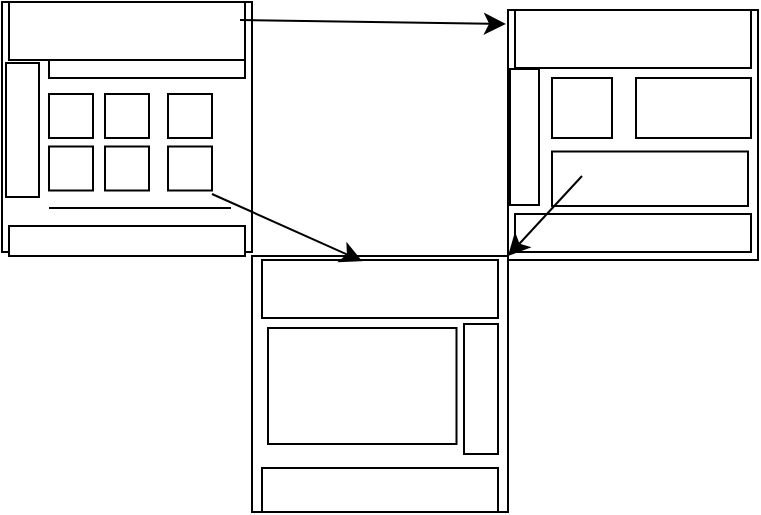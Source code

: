 <mxfile version="22.1.11" type="github">
  <diagram name="Page-1" id="2bnEpL4pz7nwndURoEGw">
    <mxGraphModel dx="522" dy="587" grid="0" gridSize="10" guides="1" tooltips="1" connect="1" arrows="1" fold="1" page="0" pageScale="1" pageWidth="850" pageHeight="1100" math="0" shadow="0">
      <root>
        <mxCell id="0" />
        <mxCell id="1" parent="0" />
        <mxCell id="BXSGwisui3tPZK8ptayI-1" value="" style="whiteSpace=wrap;html=1;aspect=fixed;fontSize=16;" vertex="1" parent="1">
          <mxGeometry x="262" y="43" width="125" height="125" as="geometry" />
        </mxCell>
        <mxCell id="BXSGwisui3tPZK8ptayI-3" value="" style="whiteSpace=wrap;html=1;aspect=fixed;fontSize=16;" vertex="1" parent="1">
          <mxGeometry x="134" y="166" width="128" height="128" as="geometry" />
        </mxCell>
        <mxCell id="BXSGwisui3tPZK8ptayI-4" value="" style="whiteSpace=wrap;html=1;aspect=fixed;fontSize=16;" vertex="1" parent="1">
          <mxGeometry x="9" y="39" width="125" height="125" as="geometry" />
        </mxCell>
        <mxCell id="BXSGwisui3tPZK8ptayI-5" value="" style="rounded=0;whiteSpace=wrap;html=1;fontSize=16;" vertex="1" parent="1">
          <mxGeometry x="12.5" y="39" width="118" height="29" as="geometry" />
        </mxCell>
        <mxCell id="BXSGwisui3tPZK8ptayI-6" value="" style="rounded=0;whiteSpace=wrap;html=1;fontSize=16;" vertex="1" parent="1">
          <mxGeometry x="139" y="168" width="118" height="29" as="geometry" />
        </mxCell>
        <mxCell id="BXSGwisui3tPZK8ptayI-7" value="" style="rounded=0;whiteSpace=wrap;html=1;fontSize=16;" vertex="1" parent="1">
          <mxGeometry x="265.5" y="43" width="118" height="29" as="geometry" />
        </mxCell>
        <mxCell id="BXSGwisui3tPZK8ptayI-8" value="" style="rounded=0;whiteSpace=wrap;html=1;fontSize=16;" vertex="1" parent="1">
          <mxGeometry x="139" y="272" width="118" height="22" as="geometry" />
        </mxCell>
        <mxCell id="BXSGwisui3tPZK8ptayI-9" value="" style="rounded=0;whiteSpace=wrap;html=1;fontSize=16;" vertex="1" parent="1">
          <mxGeometry x="265.5" y="145" width="118" height="19" as="geometry" />
        </mxCell>
        <mxCell id="BXSGwisui3tPZK8ptayI-10" value="" style="rounded=0;whiteSpace=wrap;html=1;fontSize=16;" vertex="1" parent="1">
          <mxGeometry x="12.5" y="151" width="118" height="15" as="geometry" />
        </mxCell>
        <mxCell id="BXSGwisui3tPZK8ptayI-12" value="" style="rounded=0;whiteSpace=wrap;html=1;fontSize=16;rotation=-90;" vertex="1" parent="1">
          <mxGeometry x="-14.25" y="94.75" width="67" height="16.5" as="geometry" />
        </mxCell>
        <mxCell id="BXSGwisui3tPZK8ptayI-13" value="" style="rounded=0;whiteSpace=wrap;html=1;fontSize=16;rotation=-90;" vertex="1" parent="1">
          <mxGeometry x="236.25" y="99.25" width="68" height="14.5" as="geometry" />
        </mxCell>
        <mxCell id="BXSGwisui3tPZK8ptayI-14" value="" style="rounded=0;whiteSpace=wrap;html=1;fontSize=16;rotation=-90;" vertex="1" parent="1">
          <mxGeometry x="216" y="224" width="65" height="17" as="geometry" />
        </mxCell>
        <mxCell id="BXSGwisui3tPZK8ptayI-16" value="" style="rounded=0;whiteSpace=wrap;html=1;fontSize=16;" vertex="1" parent="1">
          <mxGeometry x="32.5" y="68" width="98" height="9" as="geometry" />
        </mxCell>
        <mxCell id="BXSGwisui3tPZK8ptayI-18" value="" style="rounded=0;whiteSpace=wrap;html=1;fontSize=16;" vertex="1" parent="1">
          <mxGeometry x="142" y="202" width="94.25" height="58" as="geometry" />
        </mxCell>
        <mxCell id="BXSGwisui3tPZK8ptayI-19" value="" style="whiteSpace=wrap;html=1;aspect=fixed;fontSize=16;" vertex="1" parent="1">
          <mxGeometry x="32.5" y="111.25" width="22" height="22" as="geometry" />
        </mxCell>
        <mxCell id="BXSGwisui3tPZK8ptayI-20" value="" style="whiteSpace=wrap;html=1;aspect=fixed;fontSize=16;" vertex="1" parent="1">
          <mxGeometry x="60.5" y="111.25" width="22" height="22" as="geometry" />
        </mxCell>
        <mxCell id="BXSGwisui3tPZK8ptayI-21" value="" style="whiteSpace=wrap;html=1;aspect=fixed;fontSize=16;" vertex="1" parent="1">
          <mxGeometry x="92" y="111.25" width="22" height="22" as="geometry" />
        </mxCell>
        <mxCell id="BXSGwisui3tPZK8ptayI-22" value="" style="whiteSpace=wrap;html=1;aspect=fixed;fontSize=16;" vertex="1" parent="1">
          <mxGeometry x="92" y="85" width="22" height="22" as="geometry" />
        </mxCell>
        <mxCell id="BXSGwisui3tPZK8ptayI-23" value="" style="whiteSpace=wrap;html=1;aspect=fixed;fontSize=16;" vertex="1" parent="1">
          <mxGeometry x="32.5" y="85" width="22" height="22" as="geometry" />
        </mxCell>
        <mxCell id="BXSGwisui3tPZK8ptayI-24" value="" style="whiteSpace=wrap;html=1;aspect=fixed;fontSize=16;" vertex="1" parent="1">
          <mxGeometry x="60.5" y="85" width="22" height="22" as="geometry" />
        </mxCell>
        <mxCell id="BXSGwisui3tPZK8ptayI-28" value="" style="endArrow=none;html=1;rounded=0;fontSize=12;startSize=8;endSize=8;curved=1;" edge="1" parent="1">
          <mxGeometry width="50" height="50" relative="1" as="geometry">
            <mxPoint x="32.5" y="142" as="sourcePoint" />
            <mxPoint x="123.5" y="142" as="targetPoint" />
          </mxGeometry>
        </mxCell>
        <mxCell id="BXSGwisui3tPZK8ptayI-29" value="" style="whiteSpace=wrap;html=1;aspect=fixed;fontSize=16;" vertex="1" parent="1">
          <mxGeometry x="284" y="77" width="30" height="30" as="geometry" />
        </mxCell>
        <mxCell id="BXSGwisui3tPZK8ptayI-30" value="" style="rounded=0;whiteSpace=wrap;html=1;fontSize=16;" vertex="1" parent="1">
          <mxGeometry x="326" y="77" width="57.5" height="30" as="geometry" />
        </mxCell>
        <mxCell id="BXSGwisui3tPZK8ptayI-31" value="" style="rounded=0;whiteSpace=wrap;html=1;fontSize=16;" vertex="1" parent="1">
          <mxGeometry x="284" y="113.75" width="98" height="27.25" as="geometry" />
        </mxCell>
        <mxCell id="BXSGwisui3tPZK8ptayI-32" value="" style="endArrow=classic;html=1;rounded=0;fontSize=12;startSize=8;endSize=8;curved=1;entryX=0.425;entryY=0.021;entryDx=0;entryDy=0;entryPerimeter=0;" edge="1" parent="1" target="BXSGwisui3tPZK8ptayI-6">
          <mxGeometry width="50" height="50" relative="1" as="geometry">
            <mxPoint x="114" y="135" as="sourcePoint" />
            <mxPoint x="164" y="85" as="targetPoint" />
          </mxGeometry>
        </mxCell>
        <mxCell id="BXSGwisui3tPZK8ptayI-33" value="" style="endArrow=classic;html=1;rounded=0;fontSize=12;startSize=8;endSize=8;curved=1;" edge="1" parent="1">
          <mxGeometry width="50" height="50" relative="1" as="geometry">
            <mxPoint x="128" y="48" as="sourcePoint" />
            <mxPoint x="261" y="50" as="targetPoint" />
          </mxGeometry>
        </mxCell>
        <mxCell id="BXSGwisui3tPZK8ptayI-35" value="" style="endArrow=classic;html=1;rounded=0;fontSize=12;startSize=8;endSize=8;curved=1;" edge="1" parent="1">
          <mxGeometry width="50" height="50" relative="1" as="geometry">
            <mxPoint x="299" y="126" as="sourcePoint" />
            <mxPoint x="262" y="166" as="targetPoint" />
          </mxGeometry>
        </mxCell>
      </root>
    </mxGraphModel>
  </diagram>
</mxfile>
